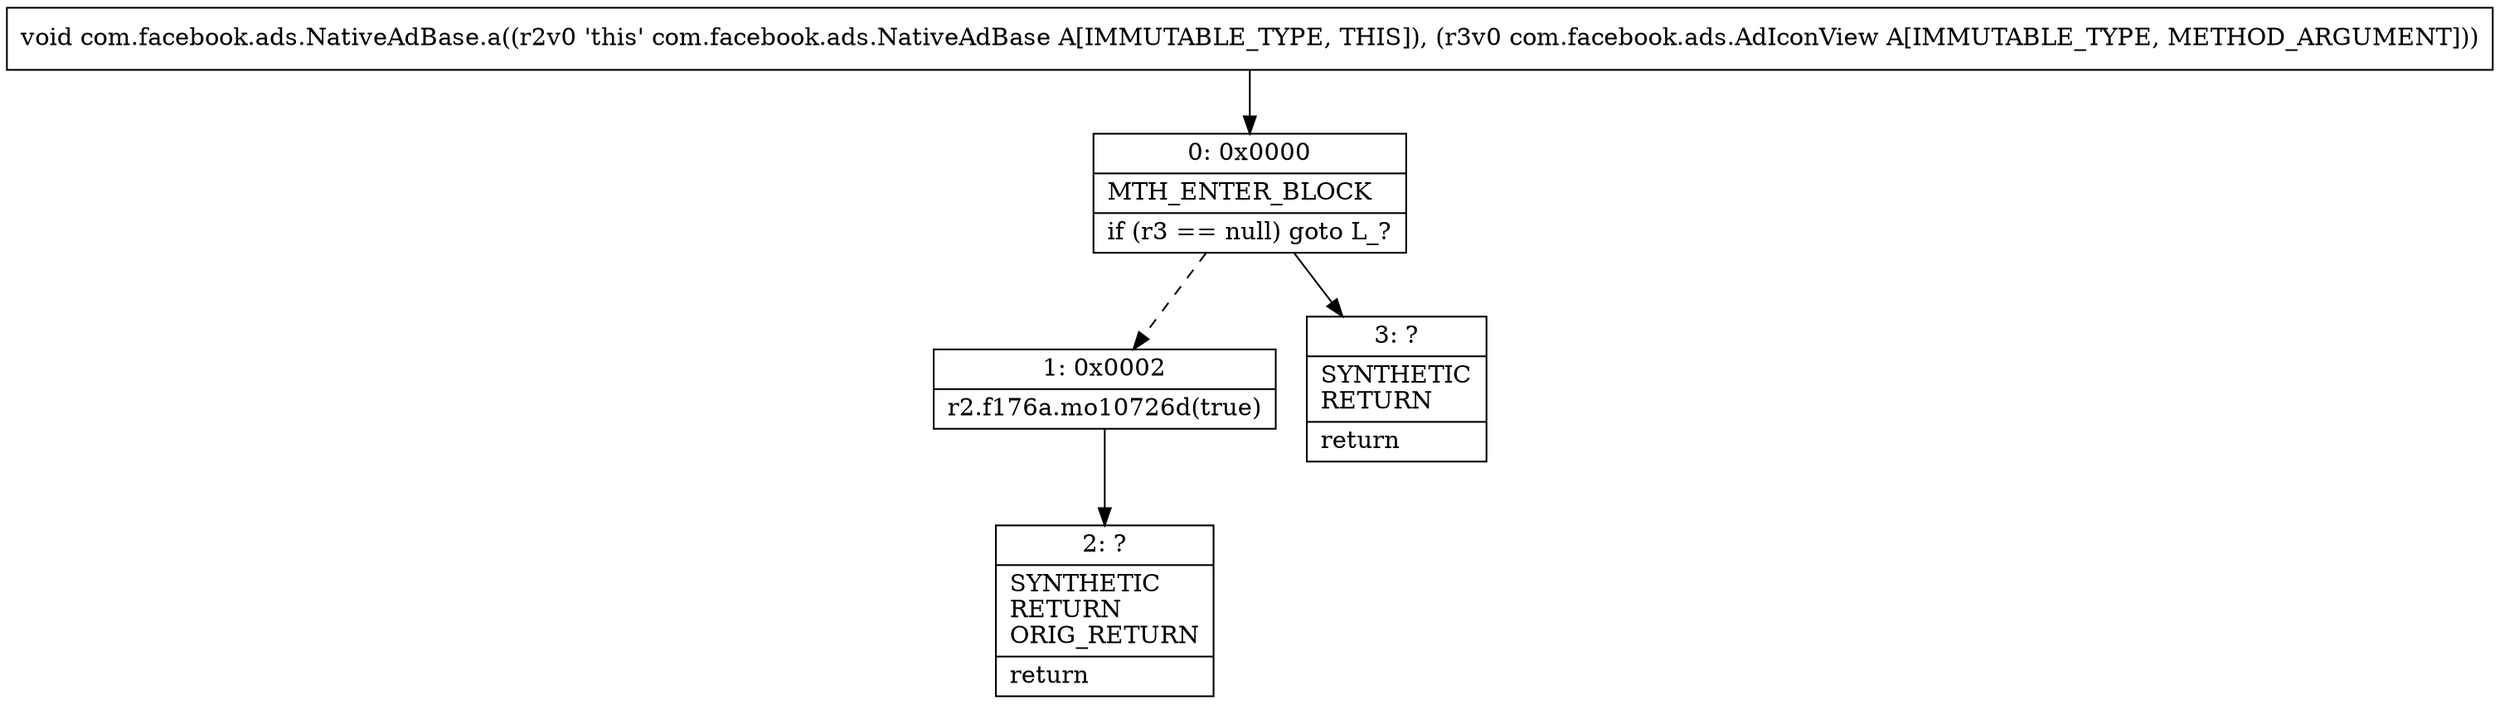 digraph "CFG forcom.facebook.ads.NativeAdBase.a(Lcom\/facebook\/ads\/AdIconView;)V" {
Node_0 [shape=record,label="{0\:\ 0x0000|MTH_ENTER_BLOCK\l|if (r3 == null) goto L_?\l}"];
Node_1 [shape=record,label="{1\:\ 0x0002|r2.f176a.mo10726d(true)\l}"];
Node_2 [shape=record,label="{2\:\ ?|SYNTHETIC\lRETURN\lORIG_RETURN\l|return\l}"];
Node_3 [shape=record,label="{3\:\ ?|SYNTHETIC\lRETURN\l|return\l}"];
MethodNode[shape=record,label="{void com.facebook.ads.NativeAdBase.a((r2v0 'this' com.facebook.ads.NativeAdBase A[IMMUTABLE_TYPE, THIS]), (r3v0 com.facebook.ads.AdIconView A[IMMUTABLE_TYPE, METHOD_ARGUMENT])) }"];
MethodNode -> Node_0;
Node_0 -> Node_1[style=dashed];
Node_0 -> Node_3;
Node_1 -> Node_2;
}

